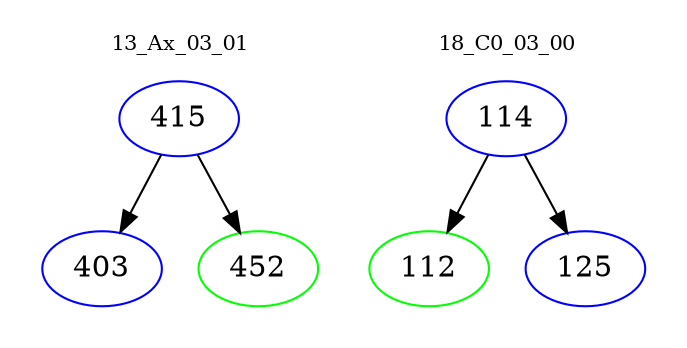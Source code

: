 digraph{
subgraph cluster_0 {
color = white
label = "13_Ax_03_01";
fontsize=10;
T0_415 [label="415", color="blue"]
T0_415 -> T0_403 [color="black"]
T0_403 [label="403", color="blue"]
T0_415 -> T0_452 [color="black"]
T0_452 [label="452", color="green"]
}
subgraph cluster_1 {
color = white
label = "18_C0_03_00";
fontsize=10;
T1_114 [label="114", color="blue"]
T1_114 -> T1_112 [color="black"]
T1_112 [label="112", color="green"]
T1_114 -> T1_125 [color="black"]
T1_125 [label="125", color="blue"]
}
}
